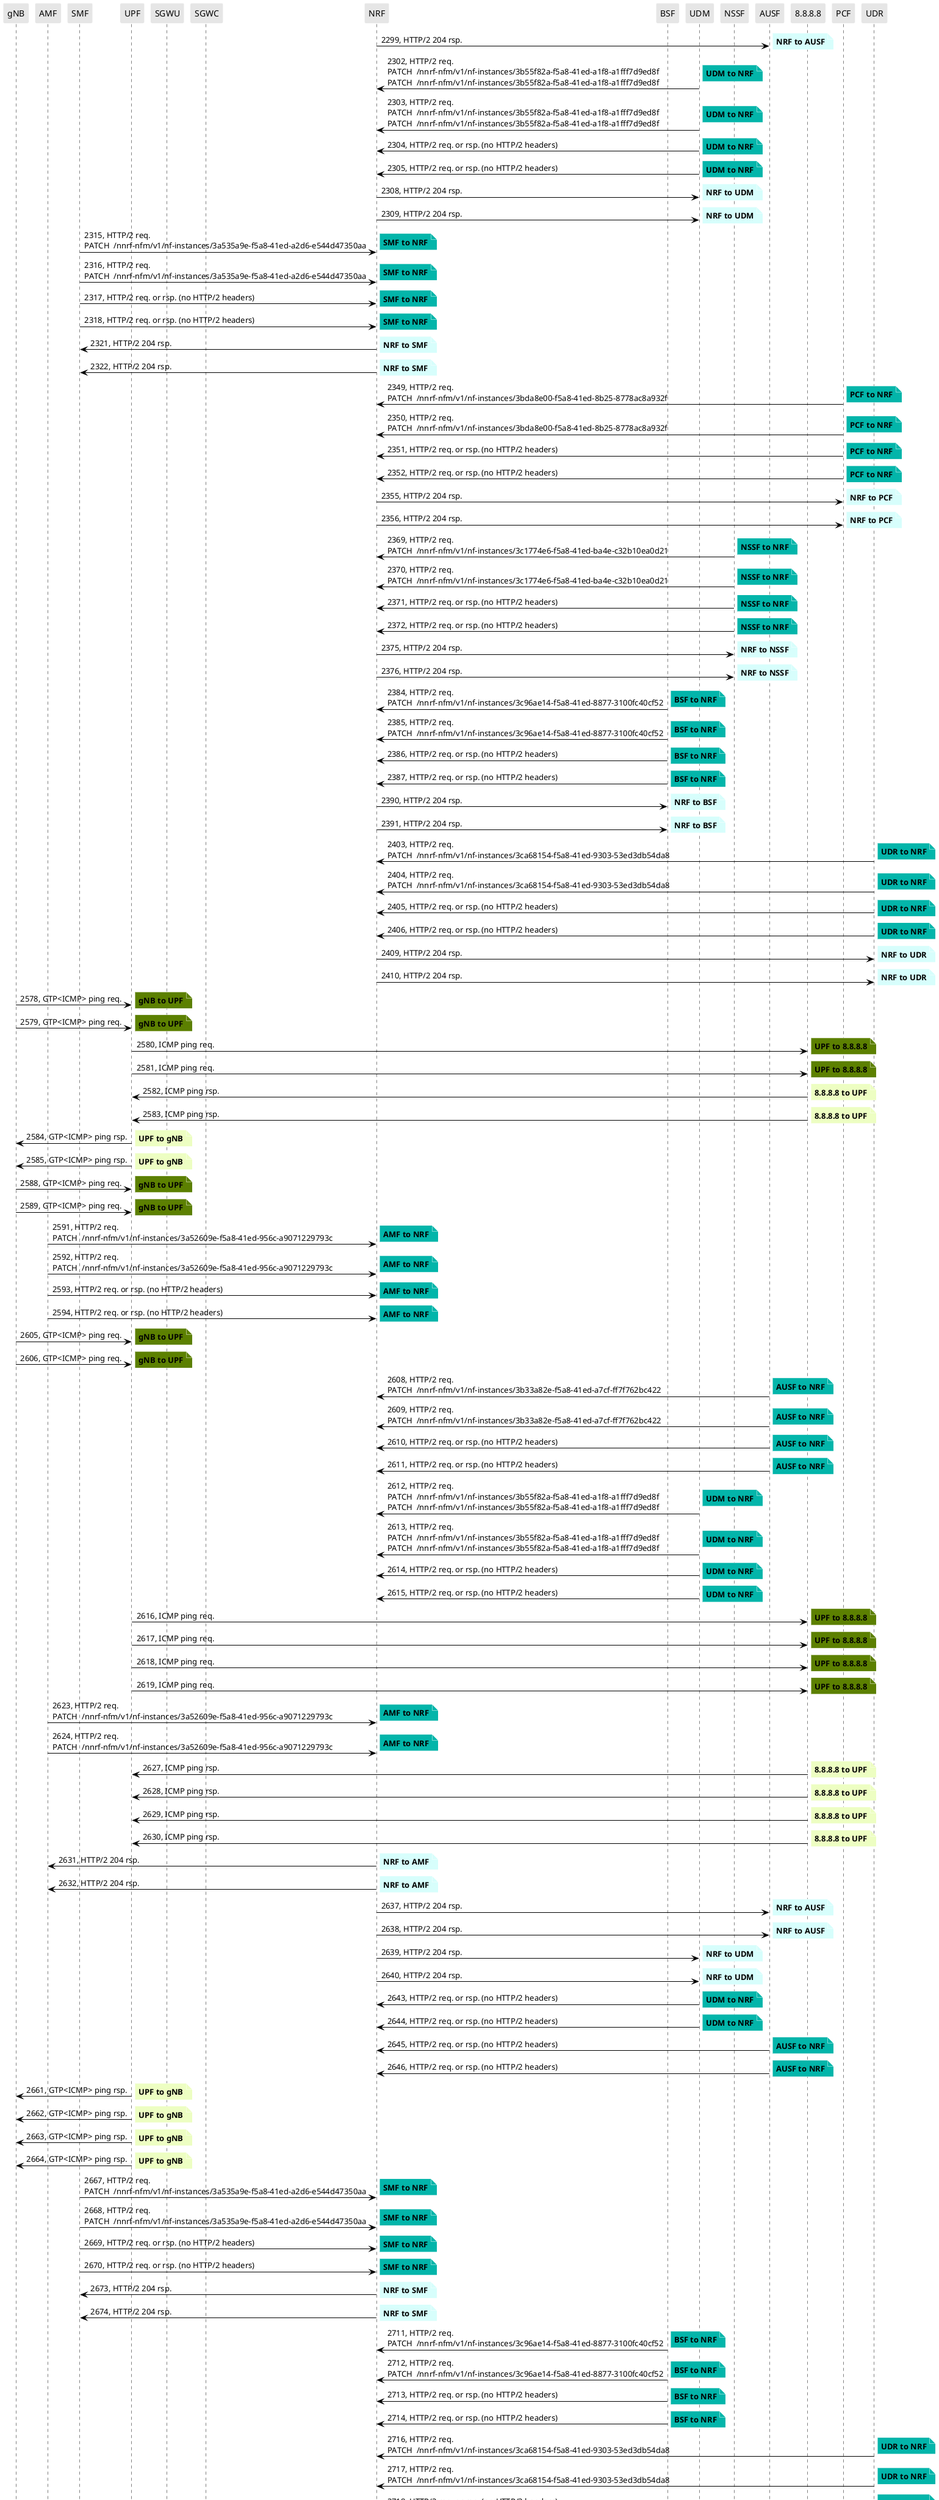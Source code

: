 @startuml
skinparam shadowing false
skinparam NoteBorderColor white
skinparam sequence {
    ArrowColor black
    LifeLineBorderColor black
    LifeLineBackgroundColor black
    ParticipantBorderColor white
    ParticipantBackgroundColor #e6e6e6
}
participant "gNB"
participant "AMF"
participant "SMF"
participant "UPF"
participant "SGWU"
participant "SGWC"
participant "NRF"
participant "BSF"
participant "UDM"
participant "NSSF"
participant "AUSF"
participant "8.8.8.8"
participant "PCF"
participant "UDR"

"NRF" -> "AUSF": 2299, HTTP/2 204 rsp.

note right #D7FEFC
**NRF to AUSF**
end note

"UDM" -> "NRF": 2302, HTTP/2 req.\nPATCH  /nnrf-nfm/v1/nf-instances/3b55f82a-f5a8-41ed-a1f8-a1fff7d9ed8f\nPATCH  /nnrf-nfm/v1/nf-instances/3b55f82a-f5a8-41ed-a1f8-a1fff7d9ed8f

note right #03B5AA
**UDM to NRF**
end note

"UDM" -> "NRF": 2303, HTTP/2 req.\nPATCH  /nnrf-nfm/v1/nf-instances/3b55f82a-f5a8-41ed-a1f8-a1fff7d9ed8f\nPATCH  /nnrf-nfm/v1/nf-instances/3b55f82a-f5a8-41ed-a1f8-a1fff7d9ed8f

note right #03B5AA
**UDM to NRF**
end note

"UDM" -> "NRF": 2304, HTTP/2 req. or rsp. (no HTTP/2 headers)

note right #03B5AA
**UDM to NRF**
end note

"UDM" -> "NRF": 2305, HTTP/2 req. or rsp. (no HTTP/2 headers)

note right #03B5AA
**UDM to NRF**
end note

"NRF" -> "UDM": 2308, HTTP/2 204 rsp.

note right #D7FEFC
**NRF to UDM**
end note

"NRF" -> "UDM": 2309, HTTP/2 204 rsp.

note right #D7FEFC
**NRF to UDM**
end note

"SMF" -> "NRF": 2315, HTTP/2 req.\nPATCH  /nnrf-nfm/v1/nf-instances/3a535a9e-f5a8-41ed-a2d6-e544d47350aa

note right #03B5AA
**SMF to NRF**
end note

"SMF" -> "NRF": 2316, HTTP/2 req.\nPATCH  /nnrf-nfm/v1/nf-instances/3a535a9e-f5a8-41ed-a2d6-e544d47350aa

note right #03B5AA
**SMF to NRF**
end note

"SMF" -> "NRF": 2317, HTTP/2 req. or rsp. (no HTTP/2 headers)

note right #03B5AA
**SMF to NRF**
end note

"SMF" -> "NRF": 2318, HTTP/2 req. or rsp. (no HTTP/2 headers)

note right #03B5AA
**SMF to NRF**
end note

"NRF" -> "SMF": 2321, HTTP/2 204 rsp.

note right #D7FEFC
**NRF to SMF**
end note

"NRF" -> "SMF": 2322, HTTP/2 204 rsp.

note right #D7FEFC
**NRF to SMF**
end note

"PCF" -> "NRF": 2349, HTTP/2 req.\nPATCH  /nnrf-nfm/v1/nf-instances/3bda8e00-f5a8-41ed-8b25-8778ac8a932f

note right #03B5AA
**PCF to NRF**
end note

"PCF" -> "NRF": 2350, HTTP/2 req.\nPATCH  /nnrf-nfm/v1/nf-instances/3bda8e00-f5a8-41ed-8b25-8778ac8a932f

note right #03B5AA
**PCF to NRF**
end note

"PCF" -> "NRF": 2351, HTTP/2 req. or rsp. (no HTTP/2 headers)

note right #03B5AA
**PCF to NRF**
end note

"PCF" -> "NRF": 2352, HTTP/2 req. or rsp. (no HTTP/2 headers)

note right #03B5AA
**PCF to NRF**
end note

"NRF" -> "PCF": 2355, HTTP/2 204 rsp.

note right #D7FEFC
**NRF to PCF**
end note

"NRF" -> "PCF": 2356, HTTP/2 204 rsp.

note right #D7FEFC
**NRF to PCF**
end note

"NSSF" -> "NRF": 2369, HTTP/2 req.\nPATCH  /nnrf-nfm/v1/nf-instances/3c1774e6-f5a8-41ed-ba4e-c32b10ea0d21

note right #03B5AA
**NSSF to NRF**
end note

"NSSF" -> "NRF": 2370, HTTP/2 req.\nPATCH  /nnrf-nfm/v1/nf-instances/3c1774e6-f5a8-41ed-ba4e-c32b10ea0d21

note right #03B5AA
**NSSF to NRF**
end note

"NSSF" -> "NRF": 2371, HTTP/2 req. or rsp. (no HTTP/2 headers)

note right #03B5AA
**NSSF to NRF**
end note

"NSSF" -> "NRF": 2372, HTTP/2 req. or rsp. (no HTTP/2 headers)

note right #03B5AA
**NSSF to NRF**
end note

"NRF" -> "NSSF": 2375, HTTP/2 204 rsp.

note right #D7FEFC
**NRF to NSSF**
end note

"NRF" -> "NSSF": 2376, HTTP/2 204 rsp.

note right #D7FEFC
**NRF to NSSF**
end note

"BSF" -> "NRF": 2384, HTTP/2 req.\nPATCH  /nnrf-nfm/v1/nf-instances/3c96ae14-f5a8-41ed-8877-3100fc40cf52

note right #03B5AA
**BSF to NRF**
end note

"BSF" -> "NRF": 2385, HTTP/2 req.\nPATCH  /nnrf-nfm/v1/nf-instances/3c96ae14-f5a8-41ed-8877-3100fc40cf52

note right #03B5AA
**BSF to NRF**
end note

"BSF" -> "NRF": 2386, HTTP/2 req. or rsp. (no HTTP/2 headers)

note right #03B5AA
**BSF to NRF**
end note

"BSF" -> "NRF": 2387, HTTP/2 req. or rsp. (no HTTP/2 headers)

note right #03B5AA
**BSF to NRF**
end note

"NRF" -> "BSF": 2390, HTTP/2 204 rsp.

note right #D7FEFC
**NRF to BSF**
end note

"NRF" -> "BSF": 2391, HTTP/2 204 rsp.

note right #D7FEFC
**NRF to BSF**
end note

"UDR" -> "NRF": 2403, HTTP/2 req.\nPATCH  /nnrf-nfm/v1/nf-instances/3ca68154-f5a8-41ed-9303-53ed3db54da8

note right #03B5AA
**UDR to NRF**
end note

"UDR" -> "NRF": 2404, HTTP/2 req.\nPATCH  /nnrf-nfm/v1/nf-instances/3ca68154-f5a8-41ed-9303-53ed3db54da8

note right #03B5AA
**UDR to NRF**
end note

"UDR" -> "NRF": 2405, HTTP/2 req. or rsp. (no HTTP/2 headers)

note right #03B5AA
**UDR to NRF**
end note

"UDR" -> "NRF": 2406, HTTP/2 req. or rsp. (no HTTP/2 headers)

note right #03B5AA
**UDR to NRF**
end note

"NRF" -> "UDR": 2409, HTTP/2 204 rsp.

note right #D7FEFC
**NRF to UDR**
end note

"NRF" -> "UDR": 2410, HTTP/2 204 rsp.

note right #D7FEFC
**NRF to UDR**
end note

"gNB" -> "UPF": 2578, GTP<ICMP> ping req.

note right #5C8001
**gNB to UPF**
end note

"gNB" -> "UPF": 2579, GTP<ICMP> ping req.

note right #5C8001
**gNB to UPF**
end note

"UPF" -> "8.8.8.8": 2580, ICMP ping req.

note right #5C8001
**UPF to 8.8.8.8**
end note

"UPF" -> "8.8.8.8": 2581, ICMP ping req.

note right #5C8001
**UPF to 8.8.8.8**
end note

"8.8.8.8" -> "UPF": 2582, ICMP ping rsp.

note right #EDFEC2
**8.8.8.8 to UPF**
end note

"8.8.8.8" -> "UPF": 2583, ICMP ping rsp.

note right #EDFEC2
**8.8.8.8 to UPF**
end note

"UPF" -> "gNB": 2584, GTP<ICMP> ping rsp.

note right #EDFEC2
**UPF to gNB**
end note

"UPF" -> "gNB": 2585, GTP<ICMP> ping rsp.

note right #EDFEC2
**UPF to gNB**
end note

"gNB" -> "UPF": 2588, GTP<ICMP> ping req.

note right #5C8001
**gNB to UPF**
end note

"gNB" -> "UPF": 2589, GTP<ICMP> ping req.

note right #5C8001
**gNB to UPF**
end note

"AMF" -> "NRF": 2591, HTTP/2 req.\nPATCH  /nnrf-nfm/v1/nf-instances/3a52609e-f5a8-41ed-956c-a9071229793c

note right #03B5AA
**AMF to NRF**
end note

"AMF" -> "NRF": 2592, HTTP/2 req.\nPATCH  /nnrf-nfm/v1/nf-instances/3a52609e-f5a8-41ed-956c-a9071229793c

note right #03B5AA
**AMF to NRF**
end note

"AMF" -> "NRF": 2593, HTTP/2 req. or rsp. (no HTTP/2 headers)

note right #03B5AA
**AMF to NRF**
end note

"AMF" -> "NRF": 2594, HTTP/2 req. or rsp. (no HTTP/2 headers)

note right #03B5AA
**AMF to NRF**
end note

"gNB" -> "UPF": 2605, GTP<ICMP> ping req.

note right #5C8001
**gNB to UPF**
end note

"gNB" -> "UPF": 2606, GTP<ICMP> ping req.

note right #5C8001
**gNB to UPF**
end note

"AUSF" -> "NRF": 2608, HTTP/2 req.\nPATCH  /nnrf-nfm/v1/nf-instances/3b33a82e-f5a8-41ed-a7cf-ff7f762bc422

note right #03B5AA
**AUSF to NRF**
end note

"AUSF" -> "NRF": 2609, HTTP/2 req.\nPATCH  /nnrf-nfm/v1/nf-instances/3b33a82e-f5a8-41ed-a7cf-ff7f762bc422

note right #03B5AA
**AUSF to NRF**
end note

"AUSF" -> "NRF": 2610, HTTP/2 req. or rsp. (no HTTP/2 headers)

note right #03B5AA
**AUSF to NRF**
end note

"AUSF" -> "NRF": 2611, HTTP/2 req. or rsp. (no HTTP/2 headers)

note right #03B5AA
**AUSF to NRF**
end note

"UDM" -> "NRF": 2612, HTTP/2 req.\nPATCH  /nnrf-nfm/v1/nf-instances/3b55f82a-f5a8-41ed-a1f8-a1fff7d9ed8f\nPATCH  /nnrf-nfm/v1/nf-instances/3b55f82a-f5a8-41ed-a1f8-a1fff7d9ed8f

note right #03B5AA
**UDM to NRF**
end note

"UDM" -> "NRF": 2613, HTTP/2 req.\nPATCH  /nnrf-nfm/v1/nf-instances/3b55f82a-f5a8-41ed-a1f8-a1fff7d9ed8f\nPATCH  /nnrf-nfm/v1/nf-instances/3b55f82a-f5a8-41ed-a1f8-a1fff7d9ed8f

note right #03B5AA
**UDM to NRF**
end note

"UDM" -> "NRF": 2614, HTTP/2 req. or rsp. (no HTTP/2 headers)

note right #03B5AA
**UDM to NRF**
end note

"UDM" -> "NRF": 2615, HTTP/2 req. or rsp. (no HTTP/2 headers)

note right #03B5AA
**UDM to NRF**
end note

"UPF" -> "8.8.8.8": 2616, ICMP ping req.

note right #5C8001
**UPF to 8.8.8.8**
end note

"UPF" -> "8.8.8.8": 2617, ICMP ping req.

note right #5C8001
**UPF to 8.8.8.8**
end note

"UPF" -> "8.8.8.8": 2618, ICMP ping req.

note right #5C8001
**UPF to 8.8.8.8**
end note

"UPF" -> "8.8.8.8": 2619, ICMP ping req.

note right #5C8001
**UPF to 8.8.8.8**
end note

"AMF" -> "NRF": 2623, HTTP/2 req.\nPATCH  /nnrf-nfm/v1/nf-instances/3a52609e-f5a8-41ed-956c-a9071229793c

note right #03B5AA
**AMF to NRF**
end note

"AMF" -> "NRF": 2624, HTTP/2 req.\nPATCH  /nnrf-nfm/v1/nf-instances/3a52609e-f5a8-41ed-956c-a9071229793c

note right #03B5AA
**AMF to NRF**
end note

"8.8.8.8" -> "UPF": 2627, ICMP ping rsp.

note right #EDFEC2
**8.8.8.8 to UPF**
end note

"8.8.8.8" -> "UPF": 2628, ICMP ping rsp.

note right #EDFEC2
**8.8.8.8 to UPF**
end note

"8.8.8.8" -> "UPF": 2629, ICMP ping rsp.

note right #EDFEC2
**8.8.8.8 to UPF**
end note

"8.8.8.8" -> "UPF": 2630, ICMP ping rsp.

note right #EDFEC2
**8.8.8.8 to UPF**
end note

"NRF" -> "AMF": 2631, HTTP/2 204 rsp.

note right #D7FEFC
**NRF to AMF**
end note

"NRF" -> "AMF": 2632, HTTP/2 204 rsp.

note right #D7FEFC
**NRF to AMF**
end note

"NRF" -> "AUSF": 2637, HTTP/2 204 rsp.

note right #D7FEFC
**NRF to AUSF**
end note

"NRF" -> "AUSF": 2638, HTTP/2 204 rsp.

note right #D7FEFC
**NRF to AUSF**
end note

"NRF" -> "UDM": 2639, HTTP/2 204 rsp.

note right #D7FEFC
**NRF to UDM**
end note

"NRF" -> "UDM": 2640, HTTP/2 204 rsp.

note right #D7FEFC
**NRF to UDM**
end note

"UDM" -> "NRF": 2643, HTTP/2 req. or rsp. (no HTTP/2 headers)

note right #03B5AA
**UDM to NRF**
end note

"UDM" -> "NRF": 2644, HTTP/2 req. or rsp. (no HTTP/2 headers)

note right #03B5AA
**UDM to NRF**
end note

"AUSF" -> "NRF": 2645, HTTP/2 req. or rsp. (no HTTP/2 headers)

note right #03B5AA
**AUSF to NRF**
end note

"AUSF" -> "NRF": 2646, HTTP/2 req. or rsp. (no HTTP/2 headers)

note right #03B5AA
**AUSF to NRF**
end note

"UPF" -> "gNB": 2661, GTP<ICMP> ping rsp.

note right #EDFEC2
**UPF to gNB**
end note

"UPF" -> "gNB": 2662, GTP<ICMP> ping rsp.

note right #EDFEC2
**UPF to gNB**
end note

"UPF" -> "gNB": 2663, GTP<ICMP> ping rsp.

note right #EDFEC2
**UPF to gNB**
end note

"UPF" -> "gNB": 2664, GTP<ICMP> ping rsp.

note right #EDFEC2
**UPF to gNB**
end note

"SMF" -> "NRF": 2667, HTTP/2 req.\nPATCH  /nnrf-nfm/v1/nf-instances/3a535a9e-f5a8-41ed-a2d6-e544d47350aa

note right #03B5AA
**SMF to NRF**
end note

"SMF" -> "NRF": 2668, HTTP/2 req.\nPATCH  /nnrf-nfm/v1/nf-instances/3a535a9e-f5a8-41ed-a2d6-e544d47350aa

note right #03B5AA
**SMF to NRF**
end note

"SMF" -> "NRF": 2669, HTTP/2 req. or rsp. (no HTTP/2 headers)

note right #03B5AA
**SMF to NRF**
end note

"SMF" -> "NRF": 2670, HTTP/2 req. or rsp. (no HTTP/2 headers)

note right #03B5AA
**SMF to NRF**
end note

"NRF" -> "SMF": 2673, HTTP/2 204 rsp.

note right #D7FEFC
**NRF to SMF**
end note

"NRF" -> "SMF": 2674, HTTP/2 204 rsp.

note right #D7FEFC
**NRF to SMF**
end note

"BSF" -> "NRF": 2711, HTTP/2 req.\nPATCH  /nnrf-nfm/v1/nf-instances/3c96ae14-f5a8-41ed-8877-3100fc40cf52

note right #03B5AA
**BSF to NRF**
end note

"BSF" -> "NRF": 2712, HTTP/2 req.\nPATCH  /nnrf-nfm/v1/nf-instances/3c96ae14-f5a8-41ed-8877-3100fc40cf52

note right #03B5AA
**BSF to NRF**
end note

"BSF" -> "NRF": 2713, HTTP/2 req. or rsp. (no HTTP/2 headers)

note right #03B5AA
**BSF to NRF**
end note

"BSF" -> "NRF": 2714, HTTP/2 req. or rsp. (no HTTP/2 headers)

note right #03B5AA
**BSF to NRF**
end note

"UDR" -> "NRF": 2716, HTTP/2 req.\nPATCH  /nnrf-nfm/v1/nf-instances/3ca68154-f5a8-41ed-9303-53ed3db54da8

note right #03B5AA
**UDR to NRF**
end note

"UDR" -> "NRF": 2717, HTTP/2 req.\nPATCH  /nnrf-nfm/v1/nf-instances/3ca68154-f5a8-41ed-9303-53ed3db54da8

note right #03B5AA
**UDR to NRF**
end note

"UDR" -> "NRF": 2718, HTTP/2 req. or rsp. (no HTTP/2 headers)

note right #03B5AA
**UDR to NRF**
end note

"UDR" -> "NRF": 2719, HTTP/2 req. or rsp. (no HTTP/2 headers)

note right #03B5AA
**UDR to NRF**
end note

"PCF" -> "NRF": 2722, HTTP/2 req.\nPATCH  /nnrf-nfm/v1/nf-instances/3bda8e00-f5a8-41ed-8b25-8778ac8a932f

note right #03B5AA
**PCF to NRF**
end note

@enduml
